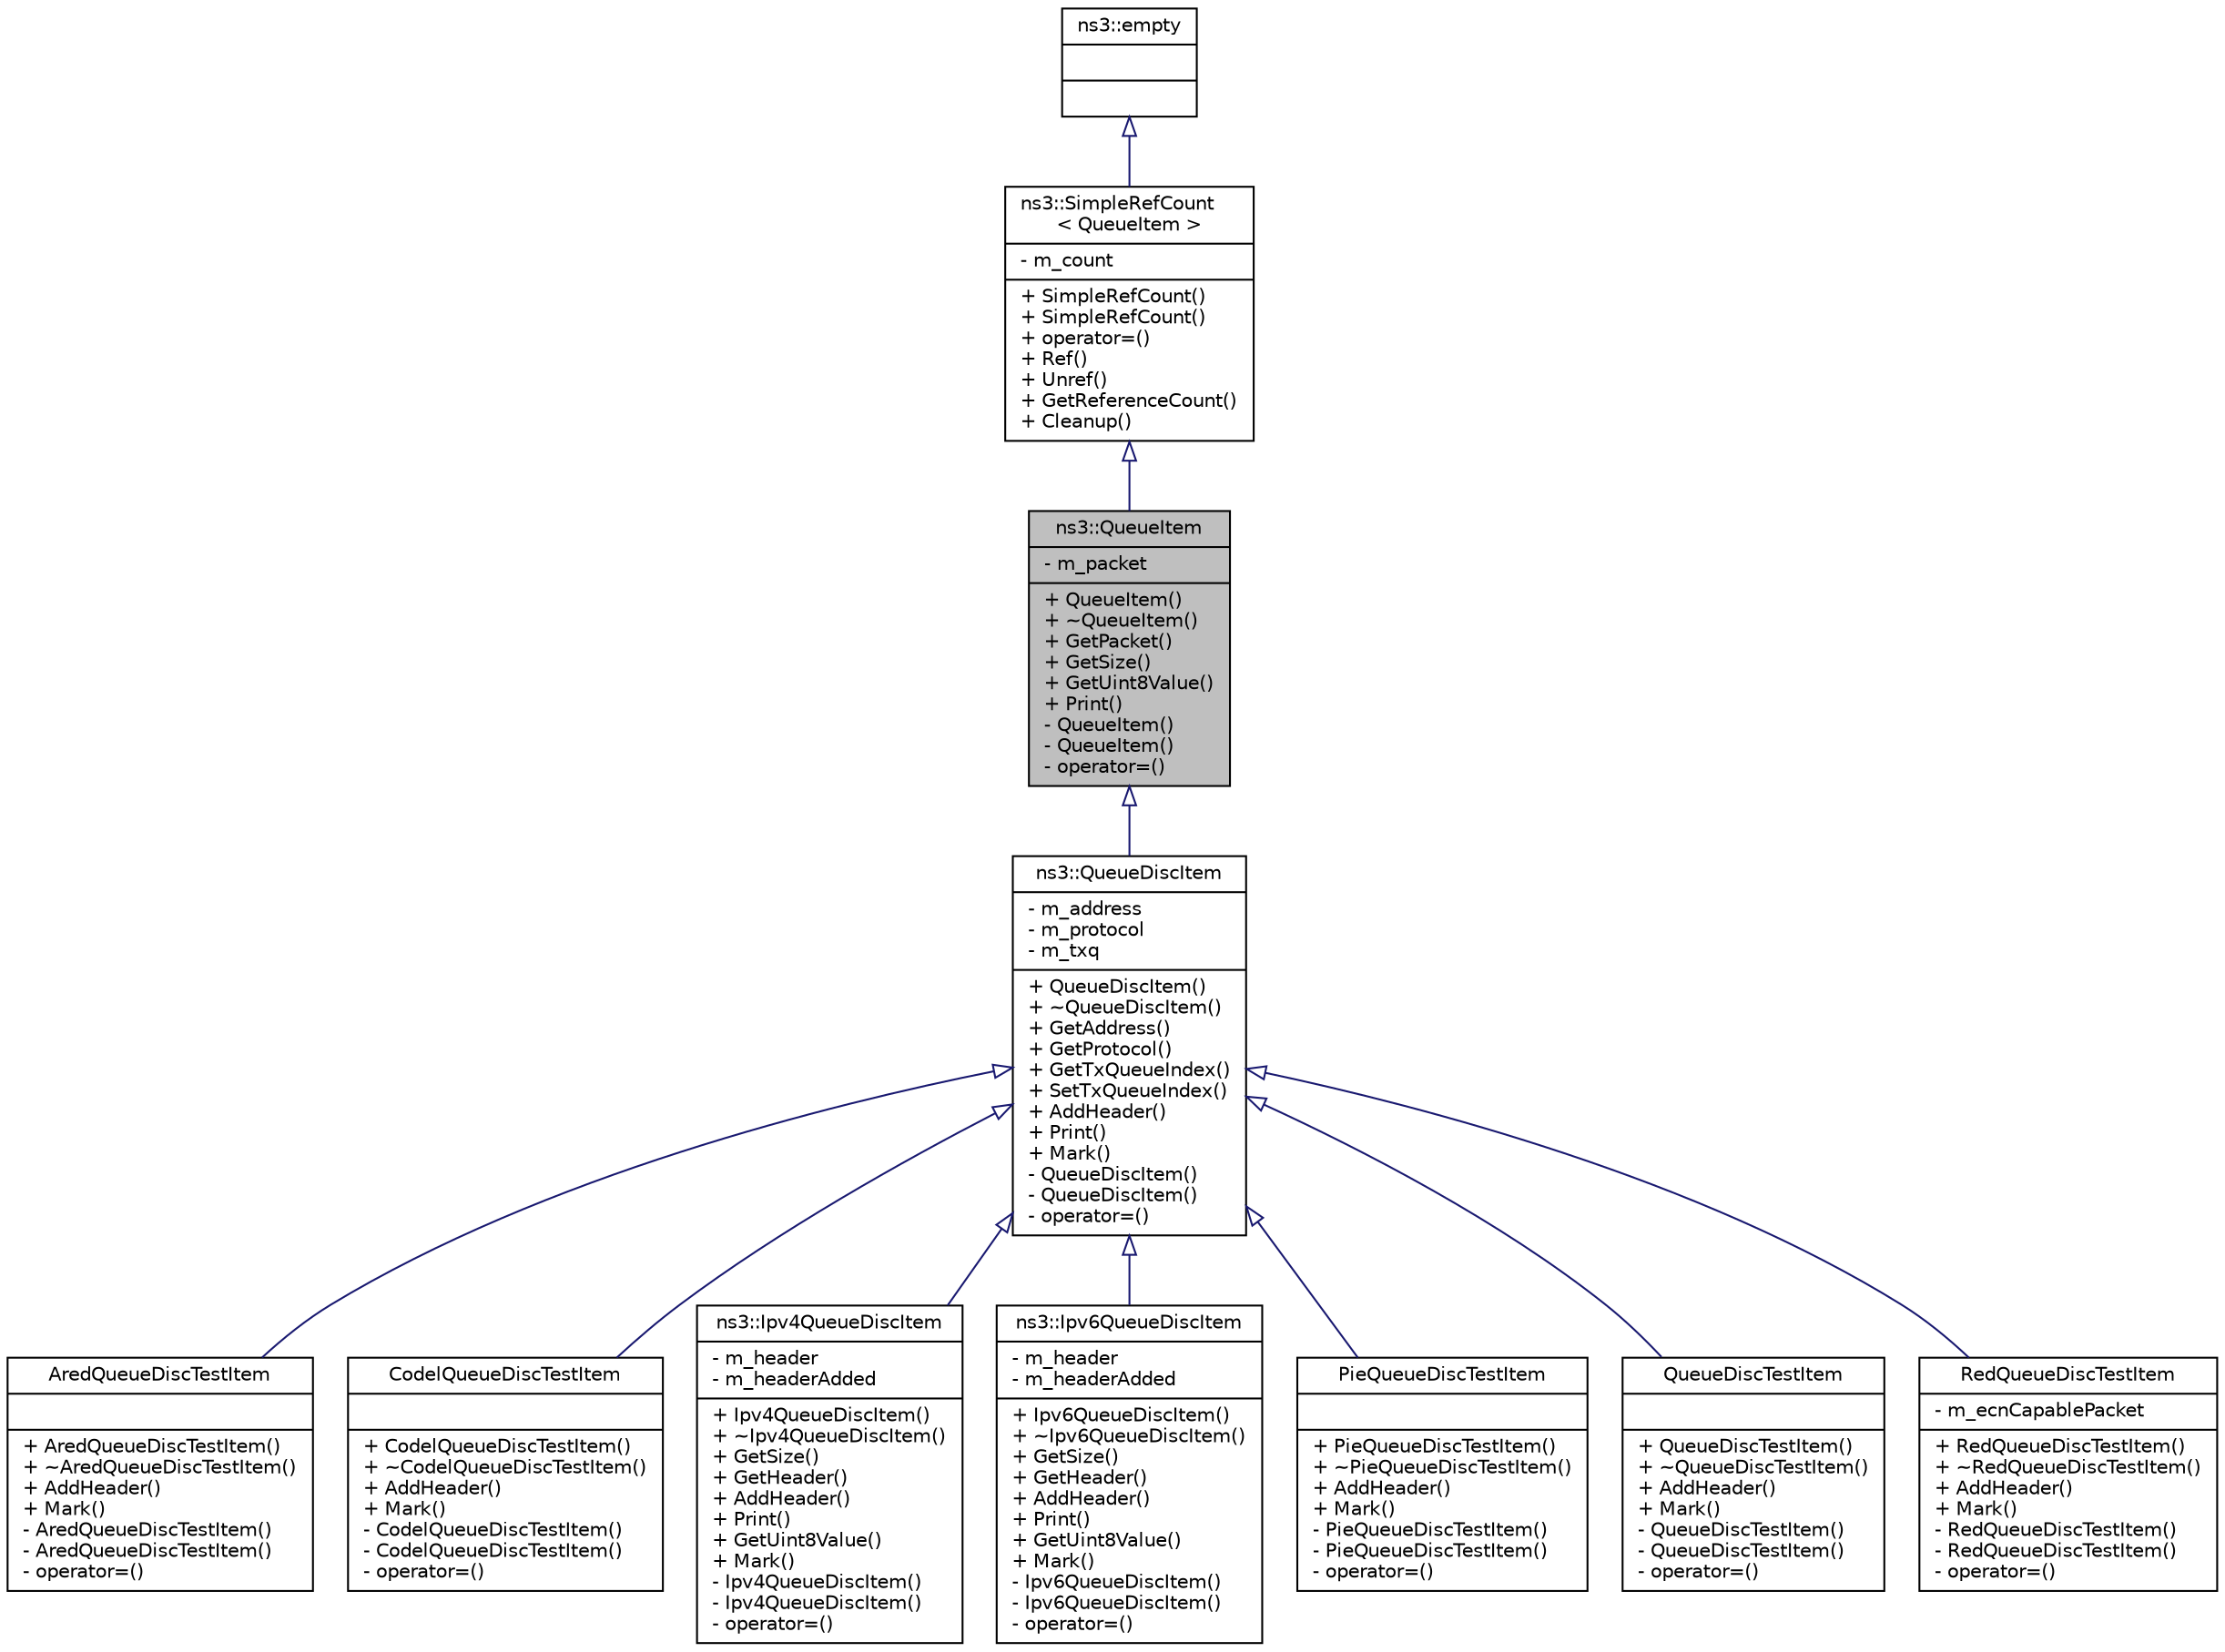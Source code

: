 digraph "ns3::QueueItem"
{
  edge [fontname="Helvetica",fontsize="10",labelfontname="Helvetica",labelfontsize="10"];
  node [fontname="Helvetica",fontsize="10",shape=record];
  Node1 [label="{ns3::QueueItem\n|- m_packet\l|+ QueueItem()\l+ ~QueueItem()\l+ GetPacket()\l+ GetSize()\l+ GetUint8Value()\l+ Print()\l- QueueItem()\l- QueueItem()\l- operator=()\l}",height=0.2,width=0.4,color="black", fillcolor="grey75", style="filled", fontcolor="black"];
  Node2 -> Node1 [dir="back",color="midnightblue",fontsize="10",style="solid",arrowtail="onormal"];
  Node2 [label="{ns3::SimpleRefCount\l\< QueueItem \>\n|- m_count\l|+ SimpleRefCount()\l+ SimpleRefCount()\l+ operator=()\l+ Ref()\l+ Unref()\l+ GetReferenceCount()\l+ Cleanup()\l}",height=0.2,width=0.4,color="black", fillcolor="white", style="filled",URL="$da/da1/classns3_1_1SimpleRefCount.html"];
  Node3 -> Node2 [dir="back",color="midnightblue",fontsize="10",style="solid",arrowtail="onormal"];
  Node3 [label="{ns3::empty\n||}",height=0.2,width=0.4,color="black", fillcolor="white", style="filled",URL="$d9/d6a/classns3_1_1empty.html",tooltip="make Callback use a separate empty type "];
  Node1 -> Node4 [dir="back",color="midnightblue",fontsize="10",style="solid",arrowtail="onormal"];
  Node4 [label="{ns3::QueueDiscItem\n|- m_address\l- m_protocol\l- m_txq\l|+ QueueDiscItem()\l+ ~QueueDiscItem()\l+ GetAddress()\l+ GetProtocol()\l+ GetTxQueueIndex()\l+ SetTxQueueIndex()\l+ AddHeader()\l+ Print()\l+ Mark()\l- QueueDiscItem()\l- QueueDiscItem()\l- operator=()\l}",height=0.2,width=0.4,color="black", fillcolor="white", style="filled",URL="$dc/d5c/classns3_1_1QueueDiscItem.html"];
  Node4 -> Node5 [dir="back",color="midnightblue",fontsize="10",style="solid",arrowtail="onormal"];
  Node5 [label="{AredQueueDiscTestItem\n||+ AredQueueDiscTestItem()\l+ ~AredQueueDiscTestItem()\l+ AddHeader()\l+ Mark()\l- AredQueueDiscTestItem()\l- AredQueueDiscTestItem()\l- operator=()\l}",height=0.2,width=0.4,color="black", fillcolor="white", style="filled",URL="$db/da6/classAredQueueDiscTestItem.html",tooltip="Ared Queue Disc Test Item. "];
  Node4 -> Node6 [dir="back",color="midnightblue",fontsize="10",style="solid",arrowtail="onormal"];
  Node6 [label="{CodelQueueDiscTestItem\n||+ CodelQueueDiscTestItem()\l+ ~CodelQueueDiscTestItem()\l+ AddHeader()\l+ Mark()\l- CodelQueueDiscTestItem()\l- CodelQueueDiscTestItem()\l- operator=()\l}",height=0.2,width=0.4,color="black", fillcolor="white", style="filled",URL="$d4/d93/classCodelQueueDiscTestItem.html",tooltip="Codel Queue Disc Test Item. "];
  Node4 -> Node7 [dir="back",color="midnightblue",fontsize="10",style="solid",arrowtail="onormal"];
  Node7 [label="{ns3::Ipv4QueueDiscItem\n|- m_header\l- m_headerAdded\l|+ Ipv4QueueDiscItem()\l+ ~Ipv4QueueDiscItem()\l+ GetSize()\l+ GetHeader()\l+ AddHeader()\l+ Print()\l+ GetUint8Value()\l+ Mark()\l- Ipv4QueueDiscItem()\l- Ipv4QueueDiscItem()\l- operator=()\l}",height=0.2,width=0.4,color="black", fillcolor="white", style="filled",URL="$dc/d65/classns3_1_1Ipv4QueueDiscItem.html"];
  Node4 -> Node8 [dir="back",color="midnightblue",fontsize="10",style="solid",arrowtail="onormal"];
  Node8 [label="{ns3::Ipv6QueueDiscItem\n|- m_header\l- m_headerAdded\l|+ Ipv6QueueDiscItem()\l+ ~Ipv6QueueDiscItem()\l+ GetSize()\l+ GetHeader()\l+ AddHeader()\l+ Print()\l+ GetUint8Value()\l+ Mark()\l- Ipv6QueueDiscItem()\l- Ipv6QueueDiscItem()\l- operator=()\l}",height=0.2,width=0.4,color="black", fillcolor="white", style="filled",URL="$d2/ddc/classns3_1_1Ipv6QueueDiscItem.html"];
  Node4 -> Node9 [dir="back",color="midnightblue",fontsize="10",style="solid",arrowtail="onormal"];
  Node9 [label="{PieQueueDiscTestItem\n||+ PieQueueDiscTestItem()\l+ ~PieQueueDiscTestItem()\l+ AddHeader()\l+ Mark()\l- PieQueueDiscTestItem()\l- PieQueueDiscTestItem()\l- operator=()\l}",height=0.2,width=0.4,color="black", fillcolor="white", style="filled",URL="$da/d4c/classPieQueueDiscTestItem.html",tooltip="Pie Queue Disc Test Item. "];
  Node4 -> Node10 [dir="back",color="midnightblue",fontsize="10",style="solid",arrowtail="onormal"];
  Node10 [label="{QueueDiscTestItem\n||+ QueueDiscTestItem()\l+ ~QueueDiscTestItem()\l+ AddHeader()\l+ Mark()\l- QueueDiscTestItem()\l- QueueDiscTestItem()\l- operator=()\l}",height=0.2,width=0.4,color="black", fillcolor="white", style="filled",URL="$d5/d16/classQueueDiscTestItem.html",tooltip="Queue Disc Test Item. "];
  Node4 -> Node11 [dir="back",color="midnightblue",fontsize="10",style="solid",arrowtail="onormal"];
  Node11 [label="{RedQueueDiscTestItem\n|- m_ecnCapablePacket\l|+ RedQueueDiscTestItem()\l+ ~RedQueueDiscTestItem()\l+ AddHeader()\l+ Mark()\l- RedQueueDiscTestItem()\l- RedQueueDiscTestItem()\l- operator=()\l}",height=0.2,width=0.4,color="black", fillcolor="white", style="filled",URL="$d6/d88/classRedQueueDiscTestItem.html",tooltip="Red Queue Disc Test Item. "];
}
